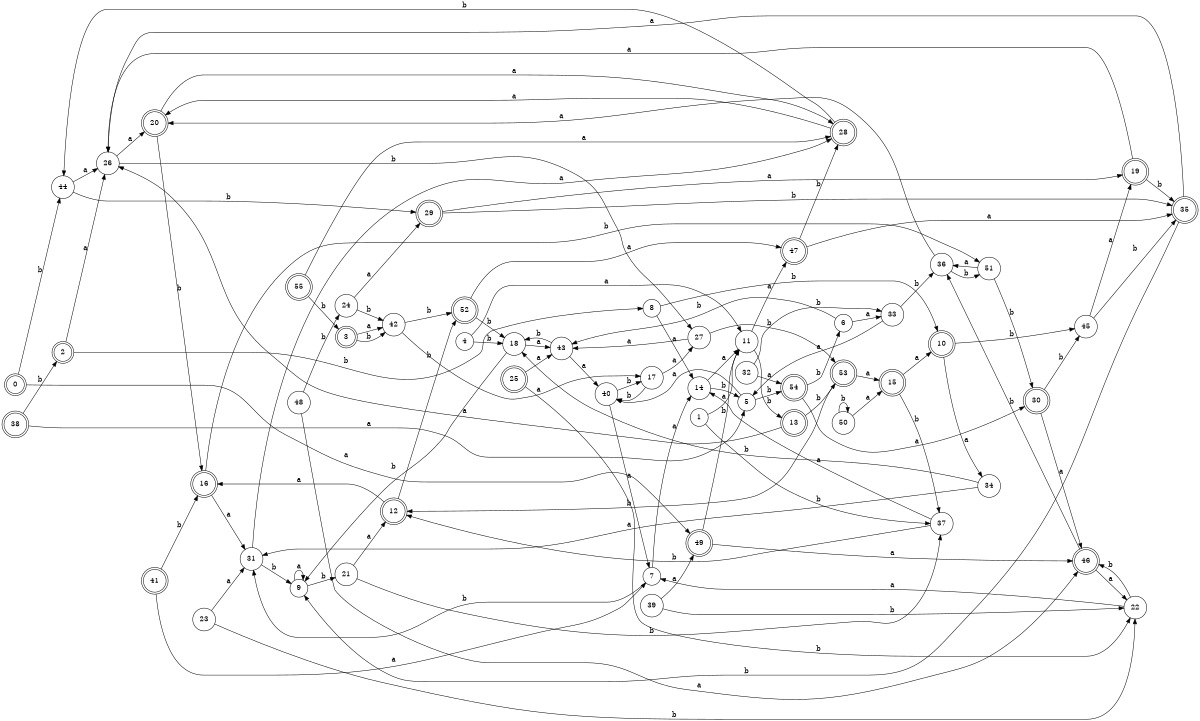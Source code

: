 digraph n45_5 {
__start0 [label="" shape="none"];

rankdir=LR;
size="8,5";

s0 [style="rounded,filled", color="black", fillcolor="white" shape="doublecircle", label="0"];
s1 [style="filled", color="black", fillcolor="white" shape="circle", label="1"];
s2 [style="rounded,filled", color="black", fillcolor="white" shape="doublecircle", label="2"];
s3 [style="rounded,filled", color="black", fillcolor="white" shape="doublecircle", label="3"];
s4 [style="filled", color="black", fillcolor="white" shape="circle", label="4"];
s5 [style="filled", color="black", fillcolor="white" shape="circle", label="5"];
s6 [style="filled", color="black", fillcolor="white" shape="circle", label="6"];
s7 [style="filled", color="black", fillcolor="white" shape="circle", label="7"];
s8 [style="filled", color="black", fillcolor="white" shape="circle", label="8"];
s9 [style="filled", color="black", fillcolor="white" shape="circle", label="9"];
s10 [style="rounded,filled", color="black", fillcolor="white" shape="doublecircle", label="10"];
s11 [style="filled", color="black", fillcolor="white" shape="circle", label="11"];
s12 [style="rounded,filled", color="black", fillcolor="white" shape="doublecircle", label="12"];
s13 [style="rounded,filled", color="black", fillcolor="white" shape="doublecircle", label="13"];
s14 [style="filled", color="black", fillcolor="white" shape="circle", label="14"];
s15 [style="rounded,filled", color="black", fillcolor="white" shape="doublecircle", label="15"];
s16 [style="rounded,filled", color="black", fillcolor="white" shape="doublecircle", label="16"];
s17 [style="filled", color="black", fillcolor="white" shape="circle", label="17"];
s18 [style="filled", color="black", fillcolor="white" shape="circle", label="18"];
s19 [style="rounded,filled", color="black", fillcolor="white" shape="doublecircle", label="19"];
s20 [style="rounded,filled", color="black", fillcolor="white" shape="doublecircle", label="20"];
s21 [style="filled", color="black", fillcolor="white" shape="circle", label="21"];
s22 [style="filled", color="black", fillcolor="white" shape="circle", label="22"];
s23 [style="filled", color="black", fillcolor="white" shape="circle", label="23"];
s24 [style="filled", color="black", fillcolor="white" shape="circle", label="24"];
s25 [style="rounded,filled", color="black", fillcolor="white" shape="doublecircle", label="25"];
s26 [style="filled", color="black", fillcolor="white" shape="circle", label="26"];
s27 [style="filled", color="black", fillcolor="white" shape="circle", label="27"];
s28 [style="rounded,filled", color="black", fillcolor="white" shape="doublecircle", label="28"];
s29 [style="rounded,filled", color="black", fillcolor="white" shape="doublecircle", label="29"];
s30 [style="rounded,filled", color="black", fillcolor="white" shape="doublecircle", label="30"];
s31 [style="filled", color="black", fillcolor="white" shape="circle", label="31"];
s32 [style="filled", color="black", fillcolor="white" shape="circle", label="32"];
s33 [style="filled", color="black", fillcolor="white" shape="circle", label="33"];
s34 [style="filled", color="black", fillcolor="white" shape="circle", label="34"];
s35 [style="rounded,filled", color="black", fillcolor="white" shape="doublecircle", label="35"];
s36 [style="filled", color="black", fillcolor="white" shape="circle", label="36"];
s37 [style="filled", color="black", fillcolor="white" shape="circle", label="37"];
s38 [style="rounded,filled", color="black", fillcolor="white" shape="doublecircle", label="38"];
s39 [style="filled", color="black", fillcolor="white" shape="circle", label="39"];
s40 [style="filled", color="black", fillcolor="white" shape="circle", label="40"];
s41 [style="rounded,filled", color="black", fillcolor="white" shape="doublecircle", label="41"];
s42 [style="filled", color="black", fillcolor="white" shape="circle", label="42"];
s43 [style="filled", color="black", fillcolor="white" shape="circle", label="43"];
s44 [style="filled", color="black", fillcolor="white" shape="circle", label="44"];
s45 [style="filled", color="black", fillcolor="white" shape="circle", label="45"];
s46 [style="rounded,filled", color="black", fillcolor="white" shape="doublecircle", label="46"];
s47 [style="rounded,filled", color="black", fillcolor="white" shape="doublecircle", label="47"];
s48 [style="filled", color="black", fillcolor="white" shape="circle", label="48"];
s49 [style="rounded,filled", color="black", fillcolor="white" shape="doublecircle", label="49"];
s50 [style="filled", color="black", fillcolor="white" shape="circle", label="50"];
s51 [style="filled", color="black", fillcolor="white" shape="circle", label="51"];
s52 [style="rounded,filled", color="black", fillcolor="white" shape="doublecircle", label="52"];
s53 [style="rounded,filled", color="black", fillcolor="white" shape="doublecircle", label="53"];
s54 [style="rounded,filled", color="black", fillcolor="white" shape="doublecircle", label="54"];
s55 [style="rounded,filled", color="black", fillcolor="white" shape="doublecircle", label="55"];
s0 -> s49 [label="a"];
s0 -> s44 [label="b"];
s1 -> s11 [label="a"];
s1 -> s37 [label="b"];
s2 -> s26 [label="a"];
s2 -> s8 [label="b"];
s3 -> s42 [label="a"];
s3 -> s42 [label="b"];
s4 -> s11 [label="a"];
s4 -> s18 [label="b"];
s5 -> s40 [label="a"];
s5 -> s54 [label="b"];
s6 -> s33 [label="a"];
s6 -> s43 [label="b"];
s7 -> s14 [label="a"];
s7 -> s31 [label="b"];
s8 -> s14 [label="a"];
s8 -> s10 [label="b"];
s9 -> s9 [label="a"];
s9 -> s21 [label="b"];
s10 -> s34 [label="a"];
s10 -> s45 [label="b"];
s11 -> s47 [label="a"];
s11 -> s13 [label="b"];
s12 -> s16 [label="a"];
s12 -> s52 [label="b"];
s13 -> s26 [label="a"];
s13 -> s53 [label="b"];
s14 -> s11 [label="a"];
s14 -> s5 [label="b"];
s15 -> s10 [label="a"];
s15 -> s37 [label="b"];
s16 -> s31 [label="a"];
s16 -> s51 [label="b"];
s17 -> s27 [label="a"];
s17 -> s40 [label="b"];
s18 -> s43 [label="a"];
s18 -> s9 [label="b"];
s19 -> s26 [label="a"];
s19 -> s35 [label="b"];
s20 -> s28 [label="a"];
s20 -> s16 [label="b"];
s21 -> s12 [label="a"];
s21 -> s37 [label="b"];
s22 -> s7 [label="a"];
s22 -> s46 [label="b"];
s23 -> s31 [label="a"];
s23 -> s22 [label="b"];
s24 -> s29 [label="a"];
s24 -> s42 [label="b"];
s25 -> s43 [label="a"];
s25 -> s22 [label="b"];
s26 -> s20 [label="a"];
s26 -> s27 [label="b"];
s27 -> s43 [label="a"];
s27 -> s53 [label="b"];
s28 -> s20 [label="a"];
s28 -> s44 [label="b"];
s29 -> s19 [label="a"];
s29 -> s35 [label="b"];
s30 -> s46 [label="a"];
s30 -> s45 [label="b"];
s31 -> s28 [label="a"];
s31 -> s9 [label="b"];
s32 -> s54 [label="a"];
s32 -> s33 [label="b"];
s33 -> s5 [label="a"];
s33 -> s36 [label="b"];
s34 -> s31 [label="a"];
s34 -> s18 [label="b"];
s35 -> s26 [label="a"];
s35 -> s9 [label="b"];
s36 -> s20 [label="a"];
s36 -> s51 [label="b"];
s37 -> s14 [label="a"];
s37 -> s12 [label="b"];
s38 -> s5 [label="a"];
s38 -> s2 [label="b"];
s39 -> s49 [label="a"];
s39 -> s22 [label="b"];
s40 -> s7 [label="a"];
s40 -> s17 [label="b"];
s41 -> s7 [label="a"];
s41 -> s16 [label="b"];
s42 -> s17 [label="a"];
s42 -> s52 [label="b"];
s43 -> s40 [label="a"];
s43 -> s18 [label="b"];
s44 -> s26 [label="a"];
s44 -> s29 [label="b"];
s45 -> s19 [label="a"];
s45 -> s35 [label="b"];
s46 -> s22 [label="a"];
s46 -> s36 [label="b"];
s47 -> s35 [label="a"];
s47 -> s28 [label="b"];
s48 -> s46 [label="a"];
s48 -> s24 [label="b"];
s49 -> s46 [label="a"];
s49 -> s11 [label="b"];
s50 -> s15 [label="a"];
s50 -> s50 [label="b"];
s51 -> s36 [label="a"];
s51 -> s30 [label="b"];
s52 -> s47 [label="a"];
s52 -> s18 [label="b"];
s53 -> s15 [label="a"];
s53 -> s12 [label="b"];
s54 -> s30 [label="a"];
s54 -> s6 [label="b"];
s55 -> s28 [label="a"];
s55 -> s3 [label="b"];

}
